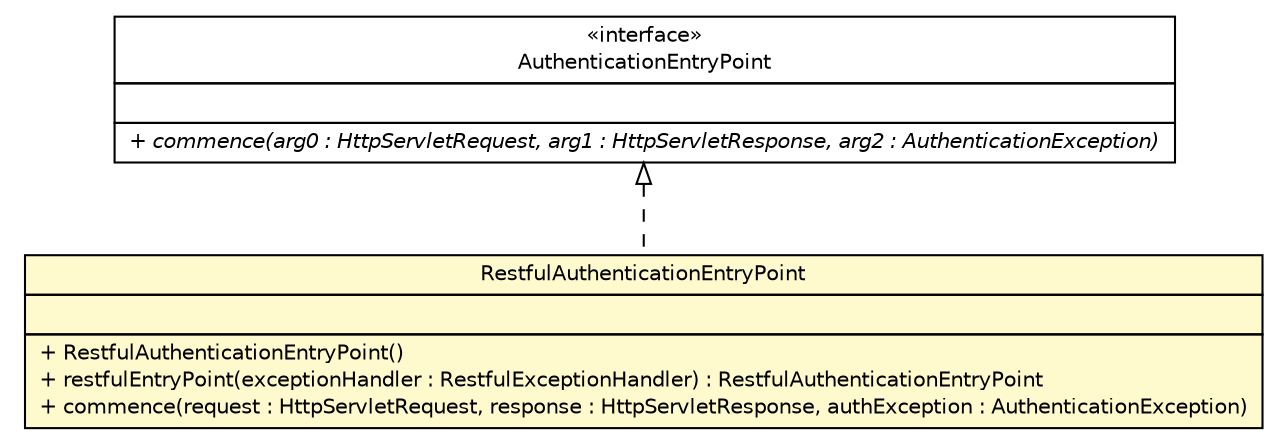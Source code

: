 #!/usr/local/bin/dot
#
# Class diagram 
# Generated by UMLGraph version R5_6-24-gf6e263 (http://www.umlgraph.org/)
#

digraph G {
	edge [fontname="Helvetica",fontsize=10,labelfontname="Helvetica",labelfontsize=10];
	node [fontname="Helvetica",fontsize=10,shape=plaintext];
	nodesep=0.25;
	ranksep=0.5;
	// com.yirendai.oss.lib.security.internal.rest.RestfulAuthenticationEntryPoint
	c2988 [label=<<table title="com.yirendai.oss.lib.security.internal.rest.RestfulAuthenticationEntryPoint" border="0" cellborder="1" cellspacing="0" cellpadding="2" port="p" bgcolor="lemonChiffon" href="./RestfulAuthenticationEntryPoint.html">
		<tr><td><table border="0" cellspacing="0" cellpadding="1">
<tr><td align="center" balign="center"> RestfulAuthenticationEntryPoint </td></tr>
		</table></td></tr>
		<tr><td><table border="0" cellspacing="0" cellpadding="1">
<tr><td align="left" balign="left">  </td></tr>
		</table></td></tr>
		<tr><td><table border="0" cellspacing="0" cellpadding="1">
<tr><td align="left" balign="left"> + RestfulAuthenticationEntryPoint() </td></tr>
<tr><td align="left" balign="left"> + restfulEntryPoint(exceptionHandler : RestfulExceptionHandler) : RestfulAuthenticationEntryPoint </td></tr>
<tr><td align="left" balign="left"> + commence(request : HttpServletRequest, response : HttpServletResponse, authException : AuthenticationException) </td></tr>
		</table></td></tr>
		</table>>, URL="./RestfulAuthenticationEntryPoint.html", fontname="Helvetica", fontcolor="black", fontsize=10.0];
	//com.yirendai.oss.lib.security.internal.rest.RestfulAuthenticationEntryPoint implements org.springframework.security.web.AuthenticationEntryPoint
	c3008:p -> c2988:p [dir=back,arrowtail=empty,style=dashed];
	// org.springframework.security.web.AuthenticationEntryPoint
	c3008 [label=<<table title="org.springframework.security.web.AuthenticationEntryPoint" border="0" cellborder="1" cellspacing="0" cellpadding="2" port="p" href="http://java.sun.com/j2se/1.4.2/docs/api/org/springframework/security/web/AuthenticationEntryPoint.html">
		<tr><td><table border="0" cellspacing="0" cellpadding="1">
<tr><td align="center" balign="center"> &#171;interface&#187; </td></tr>
<tr><td align="center" balign="center"> AuthenticationEntryPoint </td></tr>
		</table></td></tr>
		<tr><td><table border="0" cellspacing="0" cellpadding="1">
<tr><td align="left" balign="left">  </td></tr>
		</table></td></tr>
		<tr><td><table border="0" cellspacing="0" cellpadding="1">
<tr><td align="left" balign="left"><font face="Helvetica-Oblique" point-size="10.0"> + commence(arg0 : HttpServletRequest, arg1 : HttpServletResponse, arg2 : AuthenticationException) </font></td></tr>
		</table></td></tr>
		</table>>, URL="http://java.sun.com/j2se/1.4.2/docs/api/org/springframework/security/web/AuthenticationEntryPoint.html", fontname="Helvetica", fontcolor="black", fontsize=10.0];
}

